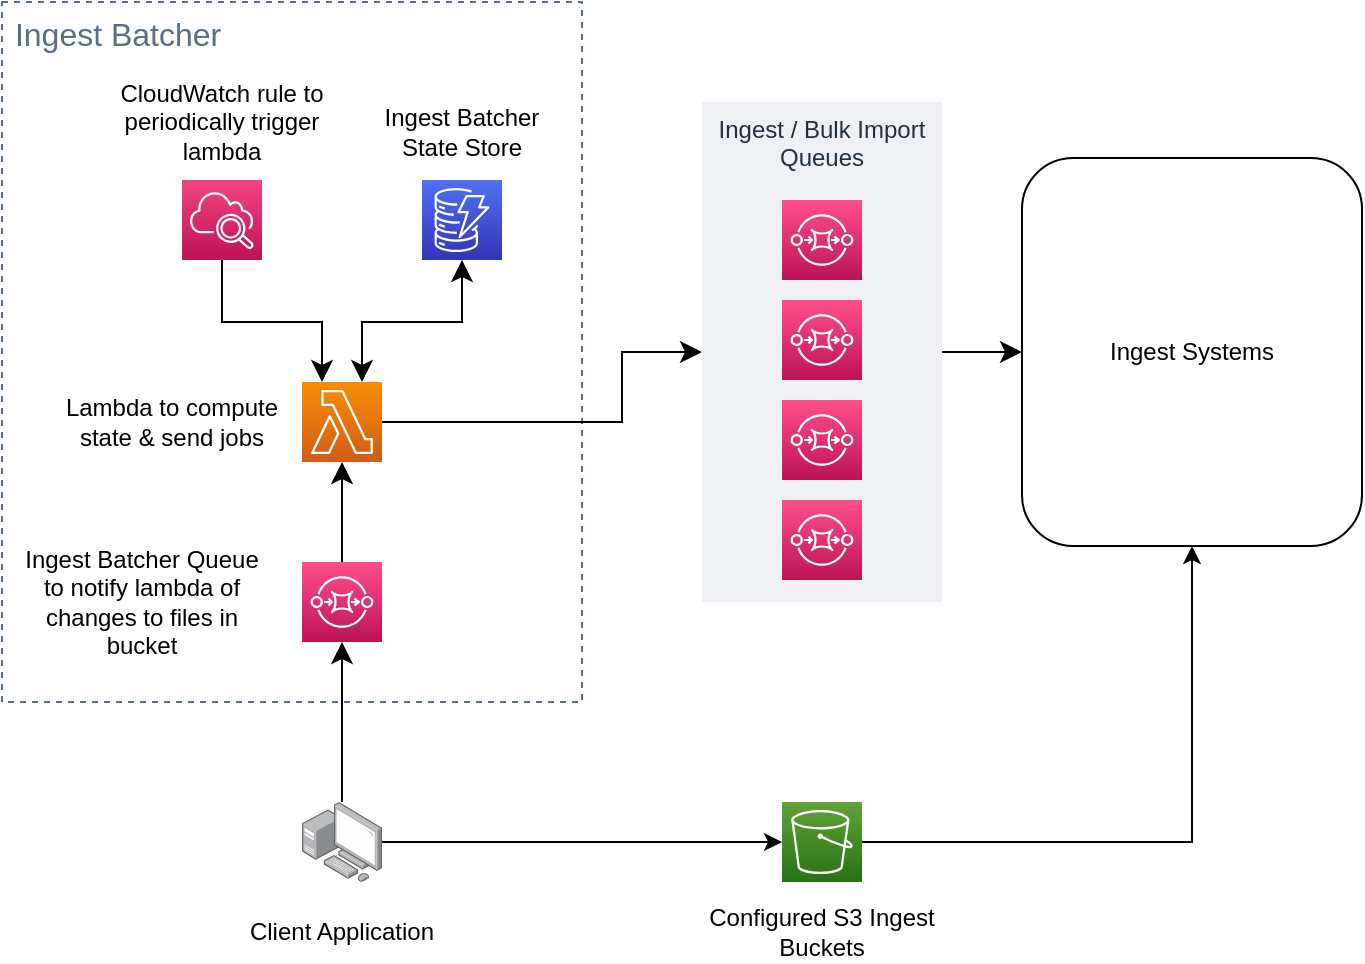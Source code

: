 <mxfile version="21.2.8" type="device">
  <diagram name="Page-1" id="bR9HOR6jf02DX5lBVoME">
    <mxGraphModel dx="1536" dy="861" grid="1" gridSize="10" guides="1" tooltips="1" connect="1" arrows="1" fold="1" page="1" pageScale="1" pageWidth="1169" pageHeight="827" math="0" shadow="0">
      <root>
        <mxCell id="0" />
        <mxCell id="1" parent="0" />
        <mxCell id="8lTLG8cXME6h-0I4ITZz-15" style="edgeStyle=none;curved=1;rounded=0;orthogonalLoop=1;jettySize=auto;html=1;fontSize=12;startSize=8;endSize=8;" edge="1" parent="1" source="8lTLG8cXME6h-0I4ITZz-12" target="IyrwF_sSJSI5K8-rsG6f-26">
          <mxGeometry relative="1" as="geometry" />
        </mxCell>
        <mxCell id="8lTLG8cXME6h-0I4ITZz-12" value="Ingest / Bulk Import Queues" style="fillColor=#EFF0F3;strokeColor=none;dashed=0;verticalAlign=top;fontStyle=0;fontColor=#232F3D;whiteSpace=wrap;html=1;fontSize=12;" vertex="1" parent="1">
          <mxGeometry x="600" y="270" width="120" height="250" as="geometry" />
        </mxCell>
        <mxCell id="8lTLG8cXME6h-0I4ITZz-7" value="&amp;nbsp;Ingest Batcher" style="fillColor=none;strokeColor=#5A6C86;dashed=1;verticalAlign=top;fontStyle=0;fontColor=#5A6C86;whiteSpace=wrap;html=1;fontSize=16;align=left;" vertex="1" parent="1">
          <mxGeometry x="250" y="220" width="290" height="350" as="geometry" />
        </mxCell>
        <mxCell id="8lTLG8cXME6h-0I4ITZz-2" style="edgeStyle=none;rounded=0;orthogonalLoop=1;jettySize=auto;html=1;exitX=0.75;exitY=0;exitDx=0;exitDy=0;exitPerimeter=0;fontSize=12;startSize=8;endSize=8;startArrow=classic;startFill=1;" edge="1" parent="1" source="IyrwF_sSJSI5K8-rsG6f-1" target="IyrwF_sSJSI5K8-rsG6f-4">
          <mxGeometry relative="1" as="geometry">
            <Array as="points">
              <mxPoint x="430" y="380" />
              <mxPoint x="480" y="380" />
            </Array>
          </mxGeometry>
        </mxCell>
        <mxCell id="8lTLG8cXME6h-0I4ITZz-14" style="edgeStyle=none;rounded=0;orthogonalLoop=1;jettySize=auto;html=1;fontSize=12;startSize=8;endSize=8;" edge="1" parent="1" source="IyrwF_sSJSI5K8-rsG6f-1" target="8lTLG8cXME6h-0I4ITZz-12">
          <mxGeometry relative="1" as="geometry">
            <Array as="points">
              <mxPoint x="560" y="430" />
              <mxPoint x="560" y="395" />
            </Array>
          </mxGeometry>
        </mxCell>
        <mxCell id="IyrwF_sSJSI5K8-rsG6f-1" value="" style="sketch=0;points=[[0,0,0],[0.25,0,0],[0.5,0,0],[0.75,0,0],[1,0,0],[0,1,0],[0.25,1,0],[0.5,1,0],[0.75,1,0],[1,1,0],[0,0.25,0],[0,0.5,0],[0,0.75,0],[1,0.25,0],[1,0.5,0],[1,0.75,0]];outlineConnect=0;fontColor=#232F3E;gradientColor=#F78E04;gradientDirection=north;fillColor=#D05C17;strokeColor=#ffffff;dashed=0;verticalLabelPosition=bottom;verticalAlign=top;align=center;html=1;fontSize=12;fontStyle=0;aspect=fixed;shape=mxgraph.aws4.resourceIcon;resIcon=mxgraph.aws4.lambda;" parent="1" vertex="1">
          <mxGeometry x="400" y="410" width="40" height="40" as="geometry" />
        </mxCell>
        <mxCell id="8lTLG8cXME6h-0I4ITZz-6" style="edgeStyle=none;curved=1;rounded=0;orthogonalLoop=1;jettySize=auto;html=1;fontSize=12;startSize=8;endSize=8;" edge="1" parent="1" source="IyrwF_sSJSI5K8-rsG6f-2" target="IyrwF_sSJSI5K8-rsG6f-1">
          <mxGeometry relative="1" as="geometry" />
        </mxCell>
        <mxCell id="IyrwF_sSJSI5K8-rsG6f-2" value="" style="sketch=0;points=[[0,0,0],[0.25,0,0],[0.5,0,0],[0.75,0,0],[1,0,0],[0,1,0],[0.25,1,0],[0.5,1,0],[0.75,1,0],[1,1,0],[0,0.25,0],[0,0.5,0],[0,0.75,0],[1,0.25,0],[1,0.5,0],[1,0.75,0]];outlineConnect=0;fontColor=#232F3E;gradientColor=#FF4F8B;gradientDirection=north;fillColor=#BC1356;strokeColor=#ffffff;dashed=0;verticalLabelPosition=bottom;verticalAlign=top;align=center;html=1;fontSize=12;fontStyle=0;aspect=fixed;shape=mxgraph.aws4.resourceIcon;resIcon=mxgraph.aws4.sqs;" parent="1" vertex="1">
          <mxGeometry x="400" y="500" width="40" height="40" as="geometry" />
        </mxCell>
        <mxCell id="IyrwF_sSJSI5K8-rsG6f-4" value="" style="sketch=0;points=[[0,0,0],[0.25,0,0],[0.5,0,0],[0.75,0,0],[1,0,0],[0,1,0],[0.25,1,0],[0.5,1,0],[0.75,1,0],[1,1,0],[0,0.25,0],[0,0.5,0],[0,0.75,0],[1,0.25,0],[1,0.5,0],[1,0.75,0]];outlineConnect=0;fontColor=#232F3E;gradientColor=#4D72F3;gradientDirection=north;fillColor=#3334B9;strokeColor=#ffffff;dashed=0;verticalLabelPosition=bottom;verticalAlign=top;align=center;html=1;fontSize=12;fontStyle=0;aspect=fixed;shape=mxgraph.aws4.resourceIcon;resIcon=mxgraph.aws4.dynamodb;" parent="1" vertex="1">
          <mxGeometry x="460" y="309" width="40" height="40" as="geometry" />
        </mxCell>
        <mxCell id="IyrwF_sSJSI5K8-rsG6f-6" value="" style="sketch=0;points=[[0,0,0],[0.25,0,0],[0.5,0,0],[0.75,0,0],[1,0,0],[0,1,0],[0.25,1,0],[0.5,1,0],[0.75,1,0],[1,1,0],[0,0.25,0],[0,0.5,0],[0,0.75,0],[1,0.25,0],[1,0.5,0],[1,0.75,0]];outlineConnect=0;fontColor=#232F3E;gradientColor=#FF4F8B;gradientDirection=north;fillColor=#BC1356;strokeColor=#ffffff;dashed=0;verticalLabelPosition=bottom;verticalAlign=top;align=center;html=1;fontSize=12;fontStyle=0;aspect=fixed;shape=mxgraph.aws4.resourceIcon;resIcon=mxgraph.aws4.sqs;" parent="1" vertex="1">
          <mxGeometry x="640" y="319" width="40" height="40" as="geometry" />
        </mxCell>
        <mxCell id="8lTLG8cXME6h-0I4ITZz-4" style="edgeStyle=none;rounded=0;orthogonalLoop=1;jettySize=auto;html=1;exitX=0.5;exitY=1;exitDx=0;exitDy=0;exitPerimeter=0;entryX=0.25;entryY=0;entryDx=0;entryDy=0;entryPerimeter=0;fontSize=12;startSize=8;endSize=8;" edge="1" parent="1" source="IyrwF_sSJSI5K8-rsG6f-9" target="IyrwF_sSJSI5K8-rsG6f-1">
          <mxGeometry relative="1" as="geometry">
            <Array as="points">
              <mxPoint x="360" y="380" />
              <mxPoint x="410" y="380" />
            </Array>
          </mxGeometry>
        </mxCell>
        <mxCell id="IyrwF_sSJSI5K8-rsG6f-9" value="" style="sketch=0;points=[[0,0,0],[0.25,0,0],[0.5,0,0],[0.75,0,0],[1,0,0],[0,1,0],[0.25,1,0],[0.5,1,0],[0.75,1,0],[1,1,0],[0,0.25,0],[0,0.5,0],[0,0.75,0],[1,0.25,0],[1,0.5,0],[1,0.75,0]];points=[[0,0,0],[0.25,0,0],[0.5,0,0],[0.75,0,0],[1,0,0],[0,1,0],[0.25,1,0],[0.5,1,0],[0.75,1,0],[1,1,0],[0,0.25,0],[0,0.5,0],[0,0.75,0],[1,0.25,0],[1,0.5,0],[1,0.75,0]];outlineConnect=0;fontColor=#232F3E;gradientColor=#F34482;gradientDirection=north;fillColor=#BC1356;strokeColor=#ffffff;dashed=0;verticalLabelPosition=bottom;verticalAlign=top;align=center;html=1;fontSize=12;fontStyle=0;aspect=fixed;shape=mxgraph.aws4.resourceIcon;resIcon=mxgraph.aws4.cloudwatch_2;" parent="1" vertex="1">
          <mxGeometry x="340" y="309" width="40" height="40" as="geometry" />
        </mxCell>
        <mxCell id="IyrwF_sSJSI5K8-rsG6f-12" value="Ingest Batcher Queue to notify lambda of changes to files in bucket" style="text;html=1;strokeColor=none;fillColor=none;align=center;verticalAlign=middle;whiteSpace=wrap;rounded=0;" parent="1" vertex="1">
          <mxGeometry x="260" y="505" width="120" height="30" as="geometry" />
        </mxCell>
        <mxCell id="IyrwF_sSJSI5K8-rsG6f-13" value="Ingest Batcher State Store" style="text;html=1;strokeColor=none;fillColor=none;align=center;verticalAlign=middle;whiteSpace=wrap;rounded=0;" parent="1" vertex="1">
          <mxGeometry x="430" y="270" width="100" height="30" as="geometry" />
        </mxCell>
        <mxCell id="IyrwF_sSJSI5K8-rsG6f-15" value="" style="sketch=0;points=[[0,0,0],[0.25,0,0],[0.5,0,0],[0.75,0,0],[1,0,0],[0,1,0],[0.25,1,0],[0.5,1,0],[0.75,1,0],[1,1,0],[0,0.25,0],[0,0.5,0],[0,0.75,0],[1,0.25,0],[1,0.5,0],[1,0.75,0]];outlineConnect=0;fontColor=#232F3E;gradientColor=#FF4F8B;gradientDirection=north;fillColor=#BC1356;strokeColor=#ffffff;dashed=0;verticalLabelPosition=bottom;verticalAlign=top;align=center;html=1;fontSize=12;fontStyle=0;aspect=fixed;shape=mxgraph.aws4.resourceIcon;resIcon=mxgraph.aws4.sqs;" parent="1" vertex="1">
          <mxGeometry x="640" y="369" width="40" height="40" as="geometry" />
        </mxCell>
        <mxCell id="IyrwF_sSJSI5K8-rsG6f-16" value="" style="sketch=0;points=[[0,0,0],[0.25,0,0],[0.5,0,0],[0.75,0,0],[1,0,0],[0,1,0],[0.25,1,0],[0.5,1,0],[0.75,1,0],[1,1,0],[0,0.25,0],[0,0.5,0],[0,0.75,0],[1,0.25,0],[1,0.5,0],[1,0.75,0]];outlineConnect=0;fontColor=#232F3E;gradientColor=#FF4F8B;gradientDirection=north;fillColor=#BC1356;strokeColor=#ffffff;dashed=0;verticalLabelPosition=bottom;verticalAlign=top;align=center;html=1;fontSize=12;fontStyle=0;aspect=fixed;shape=mxgraph.aws4.resourceIcon;resIcon=mxgraph.aws4.sqs;" parent="1" vertex="1">
          <mxGeometry x="640" y="419" width="40" height="40" as="geometry" />
        </mxCell>
        <mxCell id="IyrwF_sSJSI5K8-rsG6f-17" value="" style="sketch=0;points=[[0,0,0],[0.25,0,0],[0.5,0,0],[0.75,0,0],[1,0,0],[0,1,0],[0.25,1,0],[0.5,1,0],[0.75,1,0],[1,1,0],[0,0.25,0],[0,0.5,0],[0,0.75,0],[1,0.25,0],[1,0.5,0],[1,0.75,0]];outlineConnect=0;fontColor=#232F3E;gradientColor=#FF4F8B;gradientDirection=north;fillColor=#BC1356;strokeColor=#ffffff;dashed=0;verticalLabelPosition=bottom;verticalAlign=top;align=center;html=1;fontSize=12;fontStyle=0;aspect=fixed;shape=mxgraph.aws4.resourceIcon;resIcon=mxgraph.aws4.sqs;" parent="1" vertex="1">
          <mxGeometry x="640" y="469" width="40" height="40" as="geometry" />
        </mxCell>
        <mxCell id="IyrwF_sSJSI5K8-rsG6f-18" value="CloudWatch rule to periodically trigger lambda" style="text;html=1;strokeColor=none;fillColor=none;align=center;verticalAlign=middle;whiteSpace=wrap;rounded=0;" parent="1" vertex="1">
          <mxGeometry x="300" y="260" width="120" height="40" as="geometry" />
        </mxCell>
        <mxCell id="IyrwF_sSJSI5K8-rsG6f-19" value="Lambda to compute state &amp;amp; send jobs" style="text;html=1;strokeColor=none;fillColor=none;align=center;verticalAlign=middle;whiteSpace=wrap;rounded=0;" parent="1" vertex="1">
          <mxGeometry x="280" y="415" width="110" height="30" as="geometry" />
        </mxCell>
        <mxCell id="IyrwF_sSJSI5K8-rsG6f-28" style="edgeStyle=orthogonalEdgeStyle;rounded=0;orthogonalLoop=1;jettySize=auto;html=1;exitX=1;exitY=0.5;exitDx=0;exitDy=0;exitPerimeter=0;entryX=0.5;entryY=1;entryDx=0;entryDy=0;" parent="1" source="IyrwF_sSJSI5K8-rsG6f-20" target="IyrwF_sSJSI5K8-rsG6f-26" edge="1">
          <mxGeometry relative="1" as="geometry" />
        </mxCell>
        <mxCell id="IyrwF_sSJSI5K8-rsG6f-20" value="" style="sketch=0;points=[[0,0,0],[0.25,0,0],[0.5,0,0],[0.75,0,0],[1,0,0],[0,1,0],[0.25,1,0],[0.5,1,0],[0.75,1,0],[1,1,0],[0,0.25,0],[0,0.5,0],[0,0.75,0],[1,0.25,0],[1,0.5,0],[1,0.75,0]];outlineConnect=0;fontColor=#232F3E;gradientColor=#60A337;gradientDirection=north;fillColor=#277116;strokeColor=#ffffff;dashed=0;verticalLabelPosition=bottom;verticalAlign=top;align=center;html=1;fontSize=12;fontStyle=0;aspect=fixed;shape=mxgraph.aws4.resourceIcon;resIcon=mxgraph.aws4.s3;" parent="1" vertex="1">
          <mxGeometry x="640" y="620" width="40" height="40" as="geometry" />
        </mxCell>
        <mxCell id="IyrwF_sSJSI5K8-rsG6f-32" style="edgeStyle=orthogonalEdgeStyle;rounded=0;orthogonalLoop=1;jettySize=auto;html=1;entryX=0;entryY=0.5;entryDx=0;entryDy=0;entryPerimeter=0;" parent="1" source="IyrwF_sSJSI5K8-rsG6f-21" target="IyrwF_sSJSI5K8-rsG6f-20" edge="1">
          <mxGeometry relative="1" as="geometry">
            <Array as="points">
              <mxPoint x="490" y="640" />
            </Array>
          </mxGeometry>
        </mxCell>
        <mxCell id="8lTLG8cXME6h-0I4ITZz-16" style="edgeStyle=none;curved=1;rounded=0;orthogonalLoop=1;jettySize=auto;html=1;fontSize=12;startSize=8;endSize=8;" edge="1" parent="1" source="IyrwF_sSJSI5K8-rsG6f-21" target="IyrwF_sSJSI5K8-rsG6f-2">
          <mxGeometry relative="1" as="geometry" />
        </mxCell>
        <mxCell id="IyrwF_sSJSI5K8-rsG6f-21" value="" style="image;points=[];aspect=fixed;html=1;align=center;shadow=0;dashed=0;image=img/lib/allied_telesis/computer_and_terminals/Personal_Computer_with_Server.svg;" parent="1" vertex="1">
          <mxGeometry x="400" y="620" width="40" height="40" as="geometry" />
        </mxCell>
        <mxCell id="IyrwF_sSJSI5K8-rsG6f-22" value="Configured S3 Ingest Buckets" style="text;html=1;strokeColor=none;fillColor=none;align=center;verticalAlign=middle;whiteSpace=wrap;rounded=0;" parent="1" vertex="1">
          <mxGeometry x="595" y="670" width="130" height="30" as="geometry" />
        </mxCell>
        <mxCell id="IyrwF_sSJSI5K8-rsG6f-23" value="Client Application" style="text;html=1;strokeColor=none;fillColor=none;align=center;verticalAlign=middle;whiteSpace=wrap;rounded=0;" parent="1" vertex="1">
          <mxGeometry x="355" y="670" width="130" height="30" as="geometry" />
        </mxCell>
        <mxCell id="IyrwF_sSJSI5K8-rsG6f-26" value="Ingest Systems" style="rounded=1;whiteSpace=wrap;html=1;" parent="1" vertex="1">
          <mxGeometry x="760" y="298" width="170" height="194" as="geometry" />
        </mxCell>
        <mxCell id="8lTLG8cXME6h-0I4ITZz-3" value="" style="endArrow=classic;startArrow=classic;html=1;rounded=0;fontSize=12;startSize=8;endSize=8;exitX=0.25;exitY=0;exitDx=0;exitDy=0;exitPerimeter=0;strokeColor=none;" edge="1" parent="1" source="IyrwF_sSJSI5K8-rsG6f-1" target="IyrwF_sSJSI5K8-rsG6f-9">
          <mxGeometry width="50" height="50" relative="1" as="geometry">
            <mxPoint x="300" y="410" as="sourcePoint" />
            <mxPoint x="350" y="360" as="targetPoint" />
            <Array as="points">
              <mxPoint x="360" y="380" />
            </Array>
          </mxGeometry>
        </mxCell>
      </root>
    </mxGraphModel>
  </diagram>
</mxfile>

